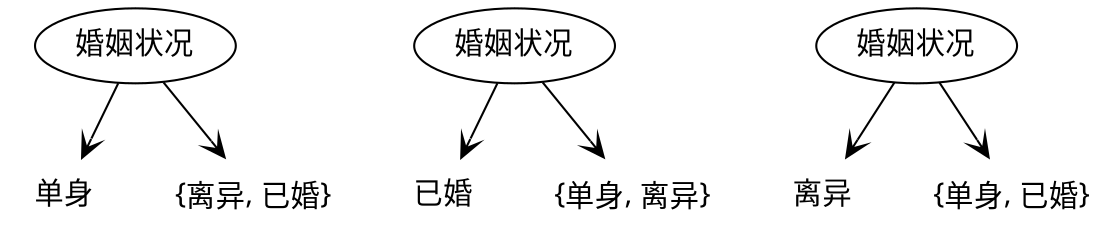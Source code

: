 digraph nameFeatureBinary {
	node [fontname=STKAITI shape=oval]
	edge [arrowhead=vee]
	{
		A [label="婚姻状况"]
		B [label="单身" shape=plaintext]
		C [label="{离异, 已婚}" shape=plaintext]
		A -> B
		A -> C
	}
	{
		D [label="婚姻状况"]
		E [label="已婚" shape=plaintext]
		F [label="{单身, 离异}" shape=plaintext]
		D -> E
		D -> F
	}
	{
		H [label="婚姻状况"]
		I [label="离异" shape=plaintext]
		J [label="{单身, 已婚}" shape=plaintext]
		H -> I
		H -> J
	}
}
